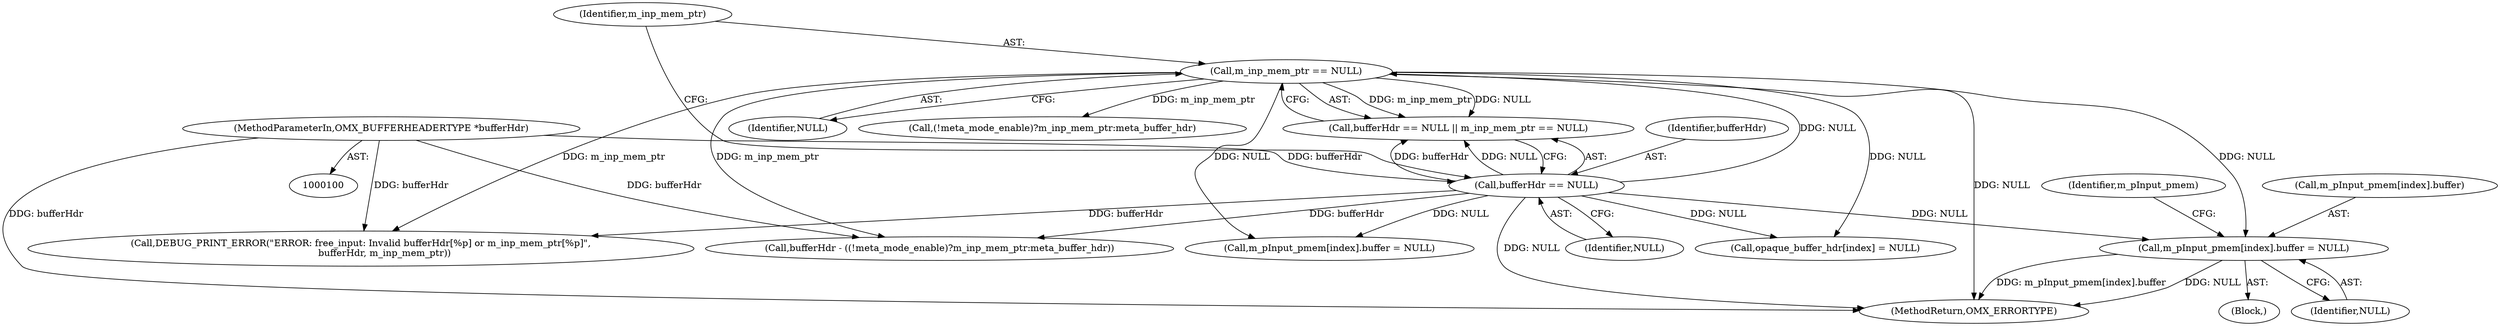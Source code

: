 digraph "0_Android_4ed06d14080d8667d5be14eed200e378cba78345_2@array" {
"1000317" [label="(Call,m_pInput_pmem[index].buffer = NULL)"];
"1000113" [label="(Call,m_inp_mem_ptr == NULL)"];
"1000110" [label="(Call,bufferHdr == NULL)"];
"1000101" [label="(MethodParameterIn,OMX_BUFFERHEADERTYPE *bufferHdr)"];
"1000109" [label="(Call,bufferHdr == NULL || m_inp_mem_ptr == NULL)"];
"1000113" [label="(Call,m_inp_mem_ptr == NULL)"];
"1000318" [label="(Call,m_pInput_pmem[index].buffer)"];
"1000115" [label="(Identifier,NULL)"];
"1000127" [label="(Call,(!meta_mode_enable)?m_inp_mem_ptr:meta_buffer_hdr)"];
"1000111" [label="(Identifier,bufferHdr)"];
"1000101" [label="(MethodParameterIn,OMX_BUFFERHEADERTYPE *bufferHdr)"];
"1000305" [label="(Block,)"];
"1000112" [label="(Identifier,NULL)"];
"1000170" [label="(Call,opaque_buffer_hdr[index] = NULL)"];
"1000244" [label="(Call,m_pInput_pmem[index].buffer = NULL)"];
"1000114" [label="(Identifier,m_inp_mem_ptr)"];
"1000117" [label="(Call,DEBUG_PRINT_ERROR(\"ERROR: free_input: Invalid bufferHdr[%p] or m_inp_mem_ptr[%p]\",\n                bufferHdr, m_inp_mem_ptr))"];
"1000125" [label="(Call,bufferHdr - ((!meta_mode_enable)?m_inp_mem_ptr:meta_buffer_hdr))"];
"1000323" [label="(Identifier,NULL)"];
"1000349" [label="(MethodReturn,OMX_ERRORTYPE)"];
"1000317" [label="(Call,m_pInput_pmem[index].buffer = NULL)"];
"1000327" [label="(Identifier,m_pInput_pmem)"];
"1000110" [label="(Call,bufferHdr == NULL)"];
"1000317" -> "1000305"  [label="AST: "];
"1000317" -> "1000323"  [label="CFG: "];
"1000318" -> "1000317"  [label="AST: "];
"1000323" -> "1000317"  [label="AST: "];
"1000327" -> "1000317"  [label="CFG: "];
"1000317" -> "1000349"  [label="DDG: m_pInput_pmem[index].buffer"];
"1000317" -> "1000349"  [label="DDG: NULL"];
"1000113" -> "1000317"  [label="DDG: NULL"];
"1000110" -> "1000317"  [label="DDG: NULL"];
"1000113" -> "1000109"  [label="AST: "];
"1000113" -> "1000115"  [label="CFG: "];
"1000114" -> "1000113"  [label="AST: "];
"1000115" -> "1000113"  [label="AST: "];
"1000109" -> "1000113"  [label="CFG: "];
"1000113" -> "1000349"  [label="DDG: NULL"];
"1000113" -> "1000109"  [label="DDG: m_inp_mem_ptr"];
"1000113" -> "1000109"  [label="DDG: NULL"];
"1000110" -> "1000113"  [label="DDG: NULL"];
"1000113" -> "1000117"  [label="DDG: m_inp_mem_ptr"];
"1000113" -> "1000125"  [label="DDG: m_inp_mem_ptr"];
"1000113" -> "1000127"  [label="DDG: m_inp_mem_ptr"];
"1000113" -> "1000170"  [label="DDG: NULL"];
"1000113" -> "1000244"  [label="DDG: NULL"];
"1000110" -> "1000109"  [label="AST: "];
"1000110" -> "1000112"  [label="CFG: "];
"1000111" -> "1000110"  [label="AST: "];
"1000112" -> "1000110"  [label="AST: "];
"1000114" -> "1000110"  [label="CFG: "];
"1000109" -> "1000110"  [label="CFG: "];
"1000110" -> "1000349"  [label="DDG: NULL"];
"1000110" -> "1000109"  [label="DDG: bufferHdr"];
"1000110" -> "1000109"  [label="DDG: NULL"];
"1000101" -> "1000110"  [label="DDG: bufferHdr"];
"1000110" -> "1000117"  [label="DDG: bufferHdr"];
"1000110" -> "1000125"  [label="DDG: bufferHdr"];
"1000110" -> "1000170"  [label="DDG: NULL"];
"1000110" -> "1000244"  [label="DDG: NULL"];
"1000101" -> "1000100"  [label="AST: "];
"1000101" -> "1000349"  [label="DDG: bufferHdr"];
"1000101" -> "1000117"  [label="DDG: bufferHdr"];
"1000101" -> "1000125"  [label="DDG: bufferHdr"];
}
